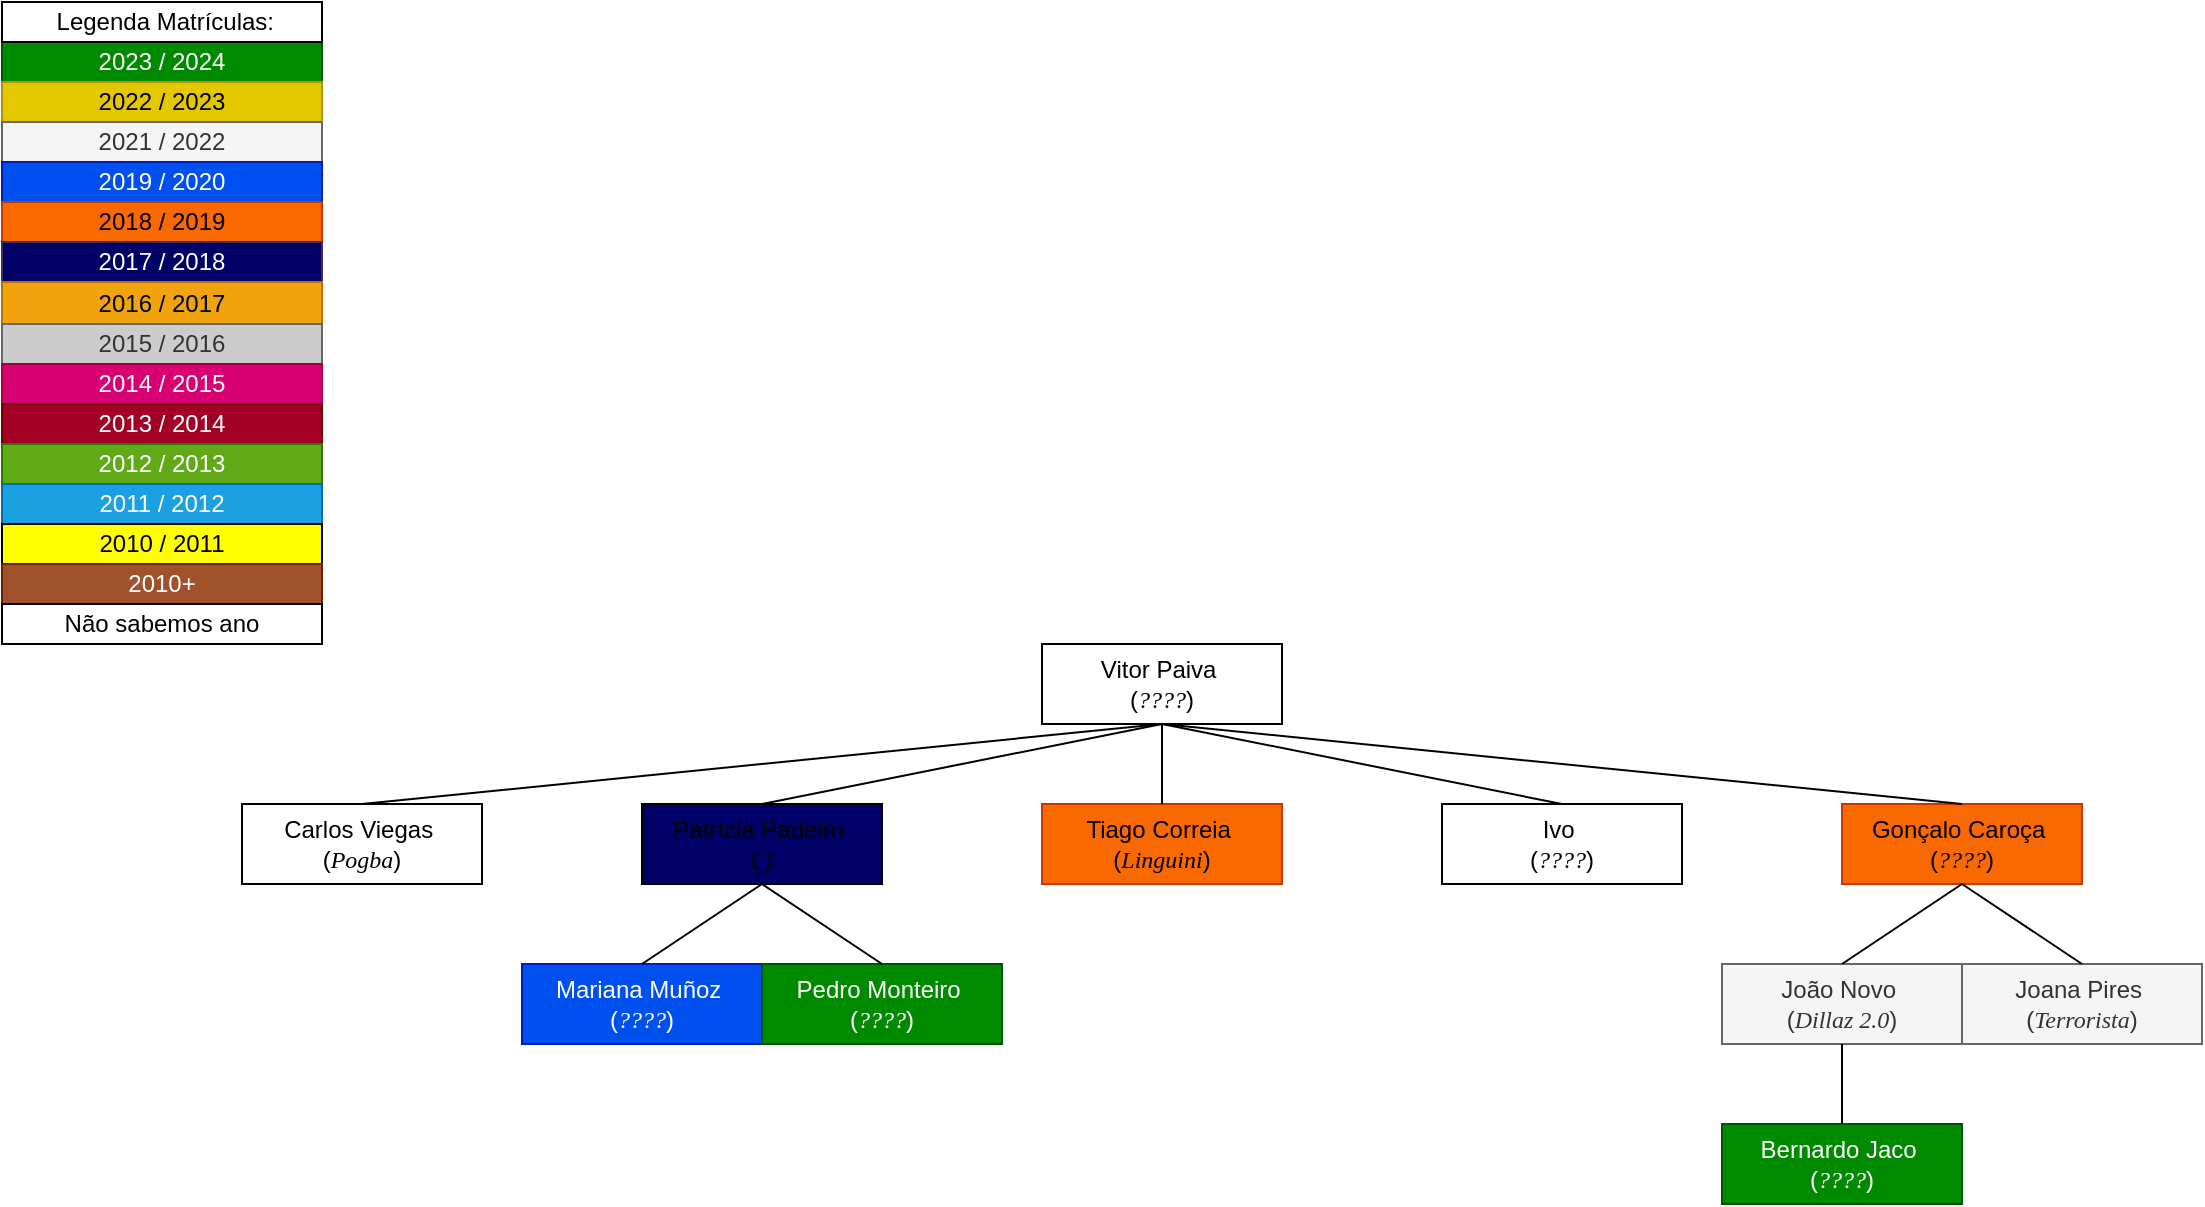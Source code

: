 <mxfile version="24.1.0" type="device">
  <diagram name="Página-1" id="MyzGb4AWoMDugNOR0tzc">
    <mxGraphModel dx="3573" dy="2498" grid="1" gridSize="10" guides="1" tooltips="1" connect="1" arrows="1" fold="1" page="1" pageScale="1" pageWidth="1169" pageHeight="827" math="0" shadow="0">
      <root>
        <mxCell id="0" />
        <mxCell id="1" parent="0" />
        <mxCell id="mkdnd21y6ApAW0Ob3dTZ-105" value="2023 / 2024" style="rounded=0;whiteSpace=wrap;html=1;fillColor=#008a00;fontColor=#ffffff;strokeColor=#005700;" parent="1" vertex="1">
          <mxGeometry x="-2320" y="-1620" width="160" height="20" as="geometry" />
        </mxCell>
        <mxCell id="mkdnd21y6ApAW0Ob3dTZ-106" value="2022 / 2023" style="rounded=0;whiteSpace=wrap;html=1;fillColor=#e3c800;fontColor=#000000;strokeColor=#B09500;" parent="1" vertex="1">
          <mxGeometry x="-2320" y="-1600" width="160" height="20" as="geometry" />
        </mxCell>
        <mxCell id="mkdnd21y6ApAW0Ob3dTZ-107" value="2021 / 2022" style="rounded=0;whiteSpace=wrap;html=1;fillColor=#f5f5f5;fontColor=#333333;strokeColor=#666666;" parent="1" vertex="1">
          <mxGeometry x="-2320" y="-1580" width="160" height="20" as="geometry" />
        </mxCell>
        <mxCell id="mkdnd21y6ApAW0Ob3dTZ-108" value="2019 / 2020" style="rounded=0;whiteSpace=wrap;html=1;fillColor=#0050ef;fontColor=#ffffff;strokeColor=#001DBC;" parent="1" vertex="1">
          <mxGeometry x="-2320" y="-1560" width="160" height="20" as="geometry" />
        </mxCell>
        <mxCell id="mkdnd21y6ApAW0Ob3dTZ-109" value="2018 / 2019" style="rounded=0;whiteSpace=wrap;html=1;fillColor=#fa6800;fontColor=#000000;strokeColor=#C73500;" parent="1" vertex="1">
          <mxGeometry x="-2320" y="-1540" width="160" height="20" as="geometry" />
        </mxCell>
        <mxCell id="mkdnd21y6ApAW0Ob3dTZ-110" value="&amp;nbsp;Legenda Matrículas:" style="rounded=0;whiteSpace=wrap;html=1;" parent="1" vertex="1">
          <mxGeometry x="-2320" y="-1640" width="160" height="20" as="geometry" />
        </mxCell>
        <mxCell id="mkdnd21y6ApAW0Ob3dTZ-111" value="2017 / 2018" style="rounded=0;whiteSpace=wrap;html=1;fillColor=#000066;fontColor=#ffffff;strokeColor=#432D57;" parent="1" vertex="1">
          <mxGeometry x="-2320" y="-1520" width="160" height="20" as="geometry" />
        </mxCell>
        <mxCell id="mkdnd21y6ApAW0Ob3dTZ-112" value="2016 / 2017" style="rounded=0;whiteSpace=wrap;html=1;fillColor=#f0a30a;fontColor=#000000;strokeColor=#BD7000;" parent="1" vertex="1">
          <mxGeometry x="-2320" y="-1500" width="160" height="21" as="geometry" />
        </mxCell>
        <mxCell id="mkdnd21y6ApAW0Ob3dTZ-113" value="2015 / 2016" style="rounded=0;whiteSpace=wrap;html=1;fillColor=#CCCCCC;strokeColor=#666666;fontColor=#333333;" parent="1" vertex="1">
          <mxGeometry x="-2320" y="-1479" width="160" height="20" as="geometry" />
        </mxCell>
        <mxCell id="mkdnd21y6ApAW0Ob3dTZ-193" value="2014 / 2015" style="rounded=0;whiteSpace=wrap;html=1;fillColor=#d80073;fontColor=#ffffff;strokeColor=#A50040;" parent="1" vertex="1">
          <mxGeometry x="-2320" y="-1459" width="160" height="20" as="geometry" />
        </mxCell>
        <mxCell id="mkdnd21y6ApAW0Ob3dTZ-196" value="2013 / 2014" style="rounded=0;whiteSpace=wrap;html=1;fillColor=#a20025;fontColor=#ffffff;strokeColor=#6F0000;" parent="1" vertex="1">
          <mxGeometry x="-2320" y="-1439" width="160" height="20" as="geometry" />
        </mxCell>
        <mxCell id="mkdnd21y6ApAW0Ob3dTZ-197" value="2012&lt;span style=&quot;background-color: initial;&quot;&gt;&amp;nbsp;/ 2013&lt;/span&gt;" style="rounded=0;whiteSpace=wrap;html=1;fillColor=#60a917;fontColor=#ffffff;strokeColor=#2D7600;" parent="1" vertex="1">
          <mxGeometry x="-2320" y="-1419" width="160" height="20" as="geometry" />
        </mxCell>
        <mxCell id="mkdnd21y6ApAW0Ob3dTZ-198" value="2011&lt;span style=&quot;background-color: initial;&quot;&gt;&amp;nbsp;/ 2012&lt;/span&gt;" style="rounded=0;whiteSpace=wrap;html=1;fillColor=#1ba1e2;fontColor=#ffffff;strokeColor=#006EAF;" parent="1" vertex="1">
          <mxGeometry x="-2320" y="-1399" width="160" height="20" as="geometry" />
        </mxCell>
        <mxCell id="mkdnd21y6ApAW0Ob3dTZ-199" value="2010&lt;span style=&quot;background-color: initial;&quot;&gt;&amp;nbsp;/ 2011&lt;/span&gt;" style="rounded=0;whiteSpace=wrap;html=1;fillColor=#FFFF00;fontColor=#000000;" parent="1" vertex="1">
          <mxGeometry x="-2320" y="-1379" width="160" height="20" as="geometry" />
        </mxCell>
        <mxCell id="mkdnd21y6ApAW0Ob3dTZ-201" value="2010+" style="rounded=0;whiteSpace=wrap;html=1;fillColor=#a0522d;strokeColor=#6D1F00;fontColor=#ffffff;" parent="1" vertex="1">
          <mxGeometry x="-2320" y="-1359" width="160" height="20" as="geometry" />
        </mxCell>
        <mxCell id="mkdnd21y6ApAW0Ob3dTZ-259" value="Não sabemos ano" style="rounded=0;whiteSpace=wrap;html=1;" parent="1" vertex="1">
          <mxGeometry x="-2320" y="-1339" width="160" height="20" as="geometry" />
        </mxCell>
        <mxCell id="SZR8bBrm5BMhKsoexoeL-1" value="&lt;div&gt;Vitor Paiva&amp;nbsp;&lt;/div&gt;&lt;div&gt;(&lt;i&gt;&lt;font face=&quot;Times New Roman&quot;&gt;????&lt;/font&gt;&lt;/i&gt;)&lt;/div&gt;" style="rounded=0;whiteSpace=wrap;html=1;" vertex="1" parent="1">
          <mxGeometry x="-1800" y="-1319" width="120" height="40" as="geometry" />
        </mxCell>
        <mxCell id="SZR8bBrm5BMhKsoexoeL-2" value="&lt;div&gt;Patrícia Padeiro&amp;nbsp;&lt;/div&gt;&lt;div&gt;(&lt;font face=&quot;Times New Roman&quot;&gt;&lt;i&gt; &lt;/i&gt;&lt;/font&gt;)&lt;/div&gt;" style="rounded=0;whiteSpace=wrap;html=1;fillColor=#000066;" vertex="1" parent="1">
          <mxGeometry x="-2000" y="-1239" width="120" height="40" as="geometry" />
        </mxCell>
        <mxCell id="SZR8bBrm5BMhKsoexoeL-3" value="&lt;div&gt;Gonçalo Caroça&amp;nbsp;&lt;/div&gt;&lt;div&gt;(&lt;i&gt;&lt;font face=&quot;Times New Roman&quot;&gt;????&lt;/font&gt;&lt;/i&gt;)&lt;/div&gt;" style="rounded=0;whiteSpace=wrap;html=1;fillColor=#fa6800;fontColor=#000000;strokeColor=#C73500;" vertex="1" parent="1">
          <mxGeometry x="-1400" y="-1239" width="120" height="40" as="geometry" />
        </mxCell>
        <mxCell id="SZR8bBrm5BMhKsoexoeL-4" value="&lt;div&gt;Tiago Correia&amp;nbsp;&lt;/div&gt;&lt;div&gt;(&lt;font face=&quot;Times New Roman&quot;&gt;&lt;i&gt;Linguini&lt;/i&gt;&lt;/font&gt;)&lt;/div&gt;" style="rounded=0;whiteSpace=wrap;html=1;fillColor=#fa6800;fontColor=#000000;strokeColor=#C73500;" vertex="1" parent="1">
          <mxGeometry x="-1800" y="-1239" width="120" height="40" as="geometry" />
        </mxCell>
        <mxCell id="SZR8bBrm5BMhKsoexoeL-5" value="&lt;div&gt;Carlos Viegas&amp;nbsp;&lt;/div&gt;&lt;div&gt;(&lt;font face=&quot;Times New Roman&quot;&gt;&lt;i&gt;Pogba&lt;/i&gt;&lt;/font&gt;)&lt;/div&gt;" style="rounded=0;whiteSpace=wrap;html=1;" vertex="1" parent="1">
          <mxGeometry x="-2200" y="-1239" width="120" height="40" as="geometry" />
        </mxCell>
        <mxCell id="SZR8bBrm5BMhKsoexoeL-6" value="&lt;div&gt;Ivo&amp;nbsp;&lt;/div&gt;&lt;div&gt;(&lt;i&gt;&lt;font face=&quot;Times New Roman&quot;&gt;????&lt;/font&gt;&lt;/i&gt;)&lt;/div&gt;" style="rounded=0;whiteSpace=wrap;html=1;" vertex="1" parent="1">
          <mxGeometry x="-1600" y="-1239" width="120" height="40" as="geometry" />
        </mxCell>
        <mxCell id="SZR8bBrm5BMhKsoexoeL-7" value="&lt;div&gt;João Novo&amp;nbsp;&lt;/div&gt;&lt;div&gt;(&lt;font face=&quot;Times New Roman&quot;&gt;&lt;i&gt;Dillaz 2.0&lt;/i&gt;&lt;/font&gt;)&lt;/div&gt;" style="rounded=0;whiteSpace=wrap;html=1;fillColor=#f5f5f5;fontColor=#333333;strokeColor=#666666;" vertex="1" parent="1">
          <mxGeometry x="-1460" y="-1159" width="120" height="40" as="geometry" />
        </mxCell>
        <mxCell id="SZR8bBrm5BMhKsoexoeL-8" value="&lt;div&gt;Joana Pires&amp;nbsp;&lt;/div&gt;&lt;div&gt;(&lt;font face=&quot;Times New Roman&quot;&gt;&lt;i&gt;Terrorista&lt;/i&gt;&lt;/font&gt;)&lt;/div&gt;" style="rounded=0;whiteSpace=wrap;html=1;fillColor=#f5f5f5;fontColor=#333333;strokeColor=#666666;" vertex="1" parent="1">
          <mxGeometry x="-1340" y="-1159" width="120" height="40" as="geometry" />
        </mxCell>
        <mxCell id="SZR8bBrm5BMhKsoexoeL-9" value="&lt;div&gt;Mariana Muñoz&amp;nbsp;&lt;/div&gt;&lt;div&gt;(&lt;font face=&quot;Times New Roman&quot;&gt;&lt;i&gt;????&lt;/i&gt;&lt;/font&gt;)&lt;/div&gt;" style="rounded=0;whiteSpace=wrap;html=1;fillColor=#0050ef;fontColor=#ffffff;strokeColor=#001DBC;" vertex="1" parent="1">
          <mxGeometry x="-2060" y="-1159" width="120" height="40" as="geometry" />
        </mxCell>
        <mxCell id="SZR8bBrm5BMhKsoexoeL-10" value="&lt;div&gt;Pedro Monteiro&amp;nbsp;&lt;/div&gt;&lt;div&gt;(&lt;font face=&quot;Times New Roman&quot;&gt;&lt;i&gt;????&lt;/i&gt;&lt;/font&gt;)&lt;/div&gt;" style="rounded=0;whiteSpace=wrap;html=1;fillColor=#008a00;fontColor=#ffffff;strokeColor=#005700;" vertex="1" parent="1">
          <mxGeometry x="-1940" y="-1159" width="120" height="40" as="geometry" />
        </mxCell>
        <mxCell id="SZR8bBrm5BMhKsoexoeL-11" value="&lt;div&gt;Bernardo Jaco&amp;nbsp;&lt;/div&gt;&lt;div&gt;(&lt;i&gt;&lt;font face=&quot;Times New Roman&quot;&gt;????&lt;/font&gt;&lt;/i&gt;)&lt;/div&gt;" style="rounded=0;whiteSpace=wrap;html=1;fillColor=#008a00;fontColor=#ffffff;strokeColor=#005700;" vertex="1" parent="1">
          <mxGeometry x="-1460" y="-1079" width="120" height="40" as="geometry" />
        </mxCell>
        <mxCell id="SZR8bBrm5BMhKsoexoeL-12" value="" style="endArrow=none;html=1;rounded=0;exitX=0.5;exitY=0;exitDx=0;exitDy=0;entryX=0.5;entryY=1;entryDx=0;entryDy=0;" edge="1" parent="1" source="SZR8bBrm5BMhKsoexoeL-5" target="SZR8bBrm5BMhKsoexoeL-1">
          <mxGeometry width="50" height="50" relative="1" as="geometry">
            <mxPoint x="-1970" y="-1508" as="sourcePoint" />
            <mxPoint x="-1850" y="-1548" as="targetPoint" />
          </mxGeometry>
        </mxCell>
        <mxCell id="SZR8bBrm5BMhKsoexoeL-13" value="" style="endArrow=none;html=1;rounded=0;exitX=0.5;exitY=0;exitDx=0;exitDy=0;entryX=0.5;entryY=1;entryDx=0;entryDy=0;" edge="1" parent="1" source="SZR8bBrm5BMhKsoexoeL-2" target="SZR8bBrm5BMhKsoexoeL-1">
          <mxGeometry width="50" height="50" relative="1" as="geometry">
            <mxPoint x="-2130" y="-1229" as="sourcePoint" />
            <mxPoint x="-1730" y="-1269" as="targetPoint" />
          </mxGeometry>
        </mxCell>
        <mxCell id="SZR8bBrm5BMhKsoexoeL-14" value="" style="endArrow=none;html=1;rounded=0;exitX=0.5;exitY=0;exitDx=0;exitDy=0;" edge="1" parent="1" source="SZR8bBrm5BMhKsoexoeL-4">
          <mxGeometry width="50" height="50" relative="1" as="geometry">
            <mxPoint x="-1930" y="-1229" as="sourcePoint" />
            <mxPoint x="-1740" y="-1279" as="targetPoint" />
          </mxGeometry>
        </mxCell>
        <mxCell id="SZR8bBrm5BMhKsoexoeL-15" value="" style="endArrow=none;html=1;rounded=0;exitX=0.5;exitY=0;exitDx=0;exitDy=0;entryX=0.5;entryY=1;entryDx=0;entryDy=0;" edge="1" parent="1" source="SZR8bBrm5BMhKsoexoeL-6" target="SZR8bBrm5BMhKsoexoeL-1">
          <mxGeometry width="50" height="50" relative="1" as="geometry">
            <mxPoint x="-1730" y="-1229" as="sourcePoint" />
            <mxPoint x="-1730" y="-1269" as="targetPoint" />
          </mxGeometry>
        </mxCell>
        <mxCell id="SZR8bBrm5BMhKsoexoeL-16" value="" style="endArrow=none;html=1;rounded=0;exitX=0.5;exitY=0;exitDx=0;exitDy=0;entryX=0.5;entryY=1;entryDx=0;entryDy=0;" edge="1" parent="1" source="SZR8bBrm5BMhKsoexoeL-3" target="SZR8bBrm5BMhKsoexoeL-1">
          <mxGeometry width="50" height="50" relative="1" as="geometry">
            <mxPoint x="-1720" y="-1219" as="sourcePoint" />
            <mxPoint x="-1720" y="-1259" as="targetPoint" />
          </mxGeometry>
        </mxCell>
        <mxCell id="SZR8bBrm5BMhKsoexoeL-17" value="" style="endArrow=none;html=1;rounded=0;exitX=0.5;exitY=0;exitDx=0;exitDy=0;entryX=0.5;entryY=1;entryDx=0;entryDy=0;" edge="1" parent="1" source="SZR8bBrm5BMhKsoexoeL-7" target="SZR8bBrm5BMhKsoexoeL-3">
          <mxGeometry width="50" height="50" relative="1" as="geometry">
            <mxPoint x="-1710" y="-1209" as="sourcePoint" />
            <mxPoint x="-1710" y="-1249" as="targetPoint" />
          </mxGeometry>
        </mxCell>
        <mxCell id="SZR8bBrm5BMhKsoexoeL-18" value="" style="endArrow=none;html=1;rounded=0;exitX=0.5;exitY=0;exitDx=0;exitDy=0;entryX=0.5;entryY=1;entryDx=0;entryDy=0;" edge="1" parent="1" source="SZR8bBrm5BMhKsoexoeL-8" target="SZR8bBrm5BMhKsoexoeL-3">
          <mxGeometry width="50" height="50" relative="1" as="geometry">
            <mxPoint x="-1700" y="-1199" as="sourcePoint" />
            <mxPoint x="-1700" y="-1239" as="targetPoint" />
          </mxGeometry>
        </mxCell>
        <mxCell id="SZR8bBrm5BMhKsoexoeL-19" value="" style="endArrow=none;html=1;rounded=0;exitX=0.5;exitY=0;exitDx=0;exitDy=0;entryX=0.5;entryY=1;entryDx=0;entryDy=0;" edge="1" parent="1" source="SZR8bBrm5BMhKsoexoeL-11" target="SZR8bBrm5BMhKsoexoeL-7">
          <mxGeometry width="50" height="50" relative="1" as="geometry">
            <mxPoint x="-1690" y="-1189" as="sourcePoint" />
            <mxPoint x="-1690" y="-1229" as="targetPoint" />
          </mxGeometry>
        </mxCell>
        <mxCell id="SZR8bBrm5BMhKsoexoeL-20" value="" style="endArrow=none;html=1;rounded=0;exitX=0.5;exitY=0;exitDx=0;exitDy=0;entryX=0.5;entryY=1;entryDx=0;entryDy=0;" edge="1" parent="1" source="SZR8bBrm5BMhKsoexoeL-10" target="SZR8bBrm5BMhKsoexoeL-2">
          <mxGeometry width="50" height="50" relative="1" as="geometry">
            <mxPoint x="-1680" y="-1179" as="sourcePoint" />
            <mxPoint x="-1680" y="-1219" as="targetPoint" />
          </mxGeometry>
        </mxCell>
        <mxCell id="SZR8bBrm5BMhKsoexoeL-21" value="" style="endArrow=none;html=1;rounded=0;exitX=0.5;exitY=0;exitDx=0;exitDy=0;entryX=0.5;entryY=1;entryDx=0;entryDy=0;" edge="1" parent="1" source="SZR8bBrm5BMhKsoexoeL-9" target="SZR8bBrm5BMhKsoexoeL-2">
          <mxGeometry width="50" height="50" relative="1" as="geometry">
            <mxPoint x="-1670" y="-1169" as="sourcePoint" />
            <mxPoint x="-1670" y="-1209" as="targetPoint" />
          </mxGeometry>
        </mxCell>
      </root>
    </mxGraphModel>
  </diagram>
</mxfile>
